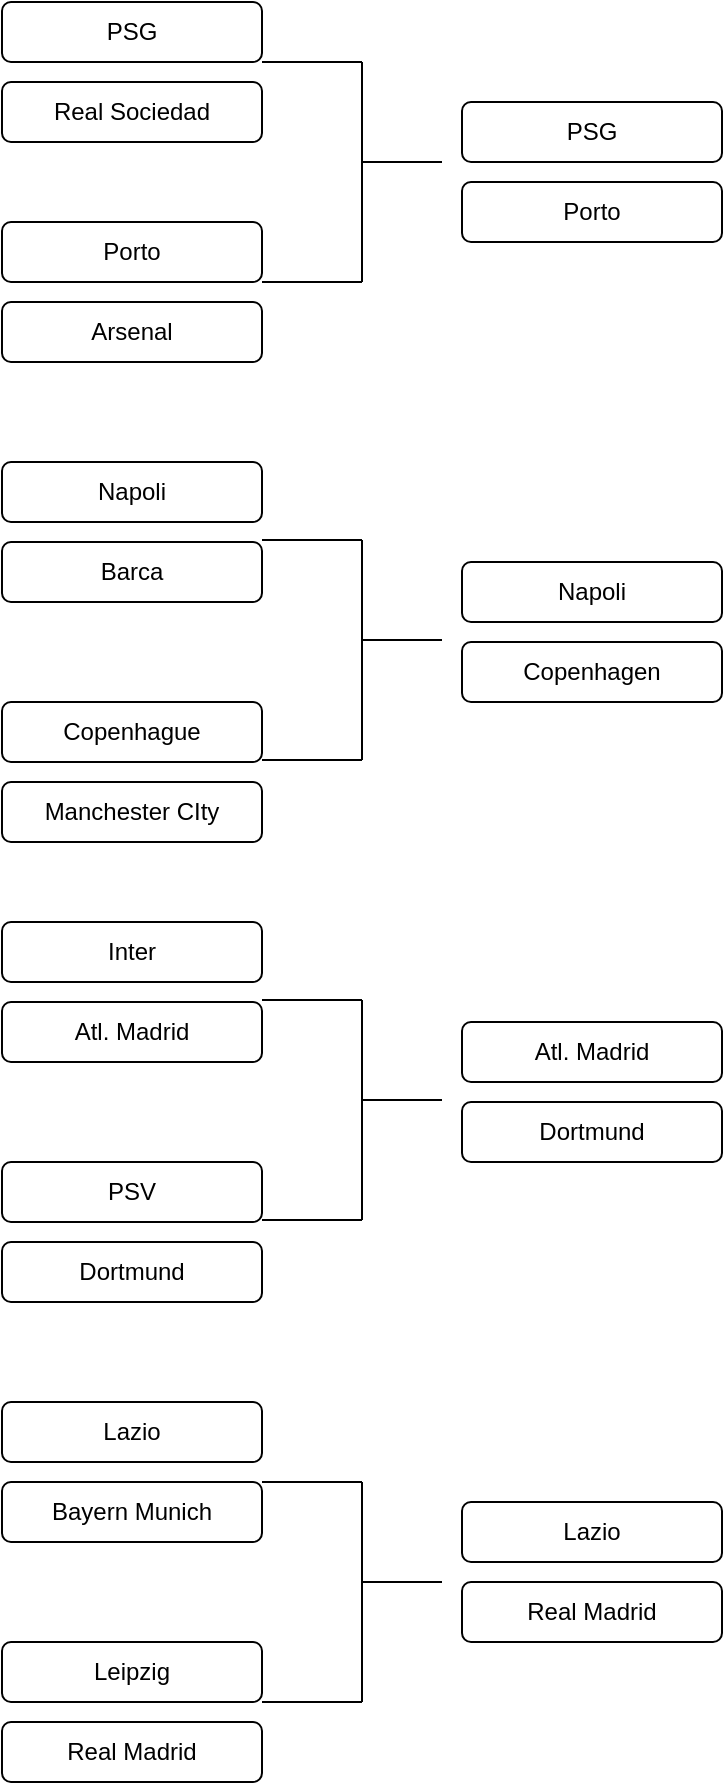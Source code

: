 <mxfile>
    <diagram id="3rEwoY1U99sjP7wk6nLK" name="Page-1">
        <mxGraphModel dx="518" dy="419" grid="1" gridSize="10" guides="1" tooltips="1" connect="1" arrows="1" fold="1" page="1" pageScale="1" pageWidth="850" pageHeight="1100" math="0" shadow="0">
            <root>
                <mxCell id="0"/>
                <mxCell id="1" parent="0"/>
                <mxCell id="2" value="PSG" style="rounded=1;whiteSpace=wrap;html=1;" parent="1" vertex="1">
                    <mxGeometry x="80" y="60" width="130" height="30" as="geometry"/>
                </mxCell>
                <mxCell id="4" value="Real Sociedad" style="rounded=1;whiteSpace=wrap;html=1;" parent="1" vertex="1">
                    <mxGeometry x="80" y="100" width="130" height="30" as="geometry"/>
                </mxCell>
                <mxCell id="5" value="Porto" style="rounded=1;whiteSpace=wrap;html=1;" parent="1" vertex="1">
                    <mxGeometry x="80" y="170" width="130" height="30" as="geometry"/>
                </mxCell>
                <mxCell id="6" value="Arsenal" style="rounded=1;whiteSpace=wrap;html=1;" parent="1" vertex="1">
                    <mxGeometry x="80" y="210" width="130" height="30" as="geometry"/>
                </mxCell>
                <mxCell id="7" value="Napoli" style="rounded=1;whiteSpace=wrap;html=1;" parent="1" vertex="1">
                    <mxGeometry x="80" y="290" width="130" height="30" as="geometry"/>
                </mxCell>
                <mxCell id="8" value="Barca" style="rounded=1;whiteSpace=wrap;html=1;" parent="1" vertex="1">
                    <mxGeometry x="80" y="330" width="130" height="30" as="geometry"/>
                </mxCell>
                <mxCell id="9" value="Copenhague" style="rounded=1;whiteSpace=wrap;html=1;" parent="1" vertex="1">
                    <mxGeometry x="80" y="410" width="130" height="30" as="geometry"/>
                </mxCell>
                <mxCell id="10" value="Manchester CIty" style="rounded=1;whiteSpace=wrap;html=1;" parent="1" vertex="1">
                    <mxGeometry x="80" y="450" width="130" height="30" as="geometry"/>
                </mxCell>
                <mxCell id="11" value="Inter" style="rounded=1;whiteSpace=wrap;html=1;" parent="1" vertex="1">
                    <mxGeometry x="80" y="520" width="130" height="30" as="geometry"/>
                </mxCell>
                <mxCell id="12" value="Atl. Madrid" style="rounded=1;whiteSpace=wrap;html=1;" parent="1" vertex="1">
                    <mxGeometry x="80" y="560" width="130" height="30" as="geometry"/>
                </mxCell>
                <mxCell id="13" value="PSV" style="rounded=1;whiteSpace=wrap;html=1;" parent="1" vertex="1">
                    <mxGeometry x="80" y="640" width="130" height="30" as="geometry"/>
                </mxCell>
                <mxCell id="14" value="Dortmund" style="rounded=1;whiteSpace=wrap;html=1;" parent="1" vertex="1">
                    <mxGeometry x="80" y="680" width="130" height="30" as="geometry"/>
                </mxCell>
                <mxCell id="15" value="Lazio" style="rounded=1;whiteSpace=wrap;html=1;" parent="1" vertex="1">
                    <mxGeometry x="80" y="760" width="130" height="30" as="geometry"/>
                </mxCell>
                <mxCell id="16" value="Bayern Munich" style="rounded=1;whiteSpace=wrap;html=1;" parent="1" vertex="1">
                    <mxGeometry x="80" y="800" width="130" height="30" as="geometry"/>
                </mxCell>
                <mxCell id="17" value="Leipzig" style="rounded=1;whiteSpace=wrap;html=1;" parent="1" vertex="1">
                    <mxGeometry x="80" y="880" width="130" height="30" as="geometry"/>
                </mxCell>
                <mxCell id="18" value="Real Madrid" style="rounded=1;whiteSpace=wrap;html=1;" parent="1" vertex="1">
                    <mxGeometry x="80" y="920" width="130" height="30" as="geometry"/>
                </mxCell>
                <mxCell id="20" value="" style="endArrow=none;html=1;" parent="1" edge="1">
                    <mxGeometry width="50" height="50" relative="1" as="geometry">
                        <mxPoint x="260" y="200" as="sourcePoint"/>
                        <mxPoint x="260" y="90" as="targetPoint"/>
                        <Array as="points">
                            <mxPoint x="260" y="150"/>
                        </Array>
                    </mxGeometry>
                </mxCell>
                <mxCell id="21" value="" style="endArrow=none;html=1;" parent="1" edge="1">
                    <mxGeometry width="50" height="50" relative="1" as="geometry">
                        <mxPoint x="210" y="90" as="sourcePoint"/>
                        <mxPoint x="260" y="90" as="targetPoint"/>
                    </mxGeometry>
                </mxCell>
                <mxCell id="23" value="" style="endArrow=none;html=1;" parent="1" edge="1">
                    <mxGeometry width="50" height="50" relative="1" as="geometry">
                        <mxPoint x="210" y="200" as="sourcePoint"/>
                        <mxPoint x="260" y="200" as="targetPoint"/>
                    </mxGeometry>
                </mxCell>
                <mxCell id="24" value="" style="endArrow=none;html=1;" parent="1" edge="1">
                    <mxGeometry width="50" height="50" relative="1" as="geometry">
                        <mxPoint x="260" y="140" as="sourcePoint"/>
                        <mxPoint x="300" y="140" as="targetPoint"/>
                    </mxGeometry>
                </mxCell>
                <mxCell id="25" value="" style="endArrow=none;html=1;" parent="1" edge="1">
                    <mxGeometry width="50" height="50" relative="1" as="geometry">
                        <mxPoint x="260" y="439" as="sourcePoint"/>
                        <mxPoint x="260" y="329" as="targetPoint"/>
                        <Array as="points">
                            <mxPoint x="260" y="389"/>
                        </Array>
                    </mxGeometry>
                </mxCell>
                <mxCell id="26" value="" style="endArrow=none;html=1;" parent="1" edge="1">
                    <mxGeometry width="50" height="50" relative="1" as="geometry">
                        <mxPoint x="210" y="329" as="sourcePoint"/>
                        <mxPoint x="260" y="329" as="targetPoint"/>
                    </mxGeometry>
                </mxCell>
                <mxCell id="27" value="" style="endArrow=none;html=1;" parent="1" edge="1">
                    <mxGeometry width="50" height="50" relative="1" as="geometry">
                        <mxPoint x="210" y="439" as="sourcePoint"/>
                        <mxPoint x="260" y="439" as="targetPoint"/>
                    </mxGeometry>
                </mxCell>
                <mxCell id="28" value="" style="endArrow=none;html=1;" parent="1" edge="1">
                    <mxGeometry width="50" height="50" relative="1" as="geometry">
                        <mxPoint x="260" y="379" as="sourcePoint"/>
                        <mxPoint x="300" y="379" as="targetPoint"/>
                    </mxGeometry>
                </mxCell>
                <mxCell id="29" value="" style="endArrow=none;html=1;" parent="1" edge="1">
                    <mxGeometry width="50" height="50" relative="1" as="geometry">
                        <mxPoint x="260" y="669" as="sourcePoint"/>
                        <mxPoint x="260" y="559" as="targetPoint"/>
                        <Array as="points">
                            <mxPoint x="260" y="619"/>
                        </Array>
                    </mxGeometry>
                </mxCell>
                <mxCell id="30" value="" style="endArrow=none;html=1;" parent="1" edge="1">
                    <mxGeometry width="50" height="50" relative="1" as="geometry">
                        <mxPoint x="210" y="559" as="sourcePoint"/>
                        <mxPoint x="260" y="559" as="targetPoint"/>
                    </mxGeometry>
                </mxCell>
                <mxCell id="31" value="" style="endArrow=none;html=1;" parent="1" edge="1">
                    <mxGeometry width="50" height="50" relative="1" as="geometry">
                        <mxPoint x="210" y="669" as="sourcePoint"/>
                        <mxPoint x="260" y="669" as="targetPoint"/>
                    </mxGeometry>
                </mxCell>
                <mxCell id="32" value="" style="endArrow=none;html=1;" parent="1" edge="1">
                    <mxGeometry width="50" height="50" relative="1" as="geometry">
                        <mxPoint x="260" y="609" as="sourcePoint"/>
                        <mxPoint x="300" y="609" as="targetPoint"/>
                    </mxGeometry>
                </mxCell>
                <mxCell id="33" value="" style="endArrow=none;html=1;" parent="1" edge="1">
                    <mxGeometry width="50" height="50" relative="1" as="geometry">
                        <mxPoint x="260" y="910" as="sourcePoint"/>
                        <mxPoint x="260" y="800" as="targetPoint"/>
                        <Array as="points">
                            <mxPoint x="260" y="860"/>
                        </Array>
                    </mxGeometry>
                </mxCell>
                <mxCell id="34" value="" style="endArrow=none;html=1;" parent="1" edge="1">
                    <mxGeometry width="50" height="50" relative="1" as="geometry">
                        <mxPoint x="210" y="800" as="sourcePoint"/>
                        <mxPoint x="260" y="800" as="targetPoint"/>
                    </mxGeometry>
                </mxCell>
                <mxCell id="35" value="" style="endArrow=none;html=1;" parent="1" edge="1">
                    <mxGeometry width="50" height="50" relative="1" as="geometry">
                        <mxPoint x="210" y="910" as="sourcePoint"/>
                        <mxPoint x="260" y="910" as="targetPoint"/>
                    </mxGeometry>
                </mxCell>
                <mxCell id="36" value="" style="endArrow=none;html=1;" parent="1" edge="1">
                    <mxGeometry width="50" height="50" relative="1" as="geometry">
                        <mxPoint x="260" y="850" as="sourcePoint"/>
                        <mxPoint x="300" y="850" as="targetPoint"/>
                    </mxGeometry>
                </mxCell>
                <mxCell id="37" value="PSG" style="rounded=1;whiteSpace=wrap;html=1;" parent="1" vertex="1">
                    <mxGeometry x="310" y="110" width="130" height="30" as="geometry"/>
                </mxCell>
                <mxCell id="38" value="Porto" style="rounded=1;whiteSpace=wrap;html=1;" parent="1" vertex="1">
                    <mxGeometry x="310" y="150" width="130" height="30" as="geometry"/>
                </mxCell>
                <mxCell id="39" value="Napoli" style="rounded=1;whiteSpace=wrap;html=1;" parent="1" vertex="1">
                    <mxGeometry x="310" y="340" width="130" height="30" as="geometry"/>
                </mxCell>
                <mxCell id="40" value="Copenhagen" style="rounded=1;whiteSpace=wrap;html=1;" parent="1" vertex="1">
                    <mxGeometry x="310" y="380" width="130" height="30" as="geometry"/>
                </mxCell>
                <mxCell id="41" value="Atl. Madrid" style="rounded=1;whiteSpace=wrap;html=1;" parent="1" vertex="1">
                    <mxGeometry x="310" y="570" width="130" height="30" as="geometry"/>
                </mxCell>
                <mxCell id="42" value="Dortmund" style="rounded=1;whiteSpace=wrap;html=1;" parent="1" vertex="1">
                    <mxGeometry x="310" y="610" width="130" height="30" as="geometry"/>
                </mxCell>
                <mxCell id="43" value="Lazio" style="rounded=1;whiteSpace=wrap;html=1;" parent="1" vertex="1">
                    <mxGeometry x="310" y="810" width="130" height="30" as="geometry"/>
                </mxCell>
                <mxCell id="44" value="Real Madrid" style="rounded=1;whiteSpace=wrap;html=1;" parent="1" vertex="1">
                    <mxGeometry x="310" y="850" width="130" height="30" as="geometry"/>
                </mxCell>
            </root>
        </mxGraphModel>
    </diagram>
</mxfile>
